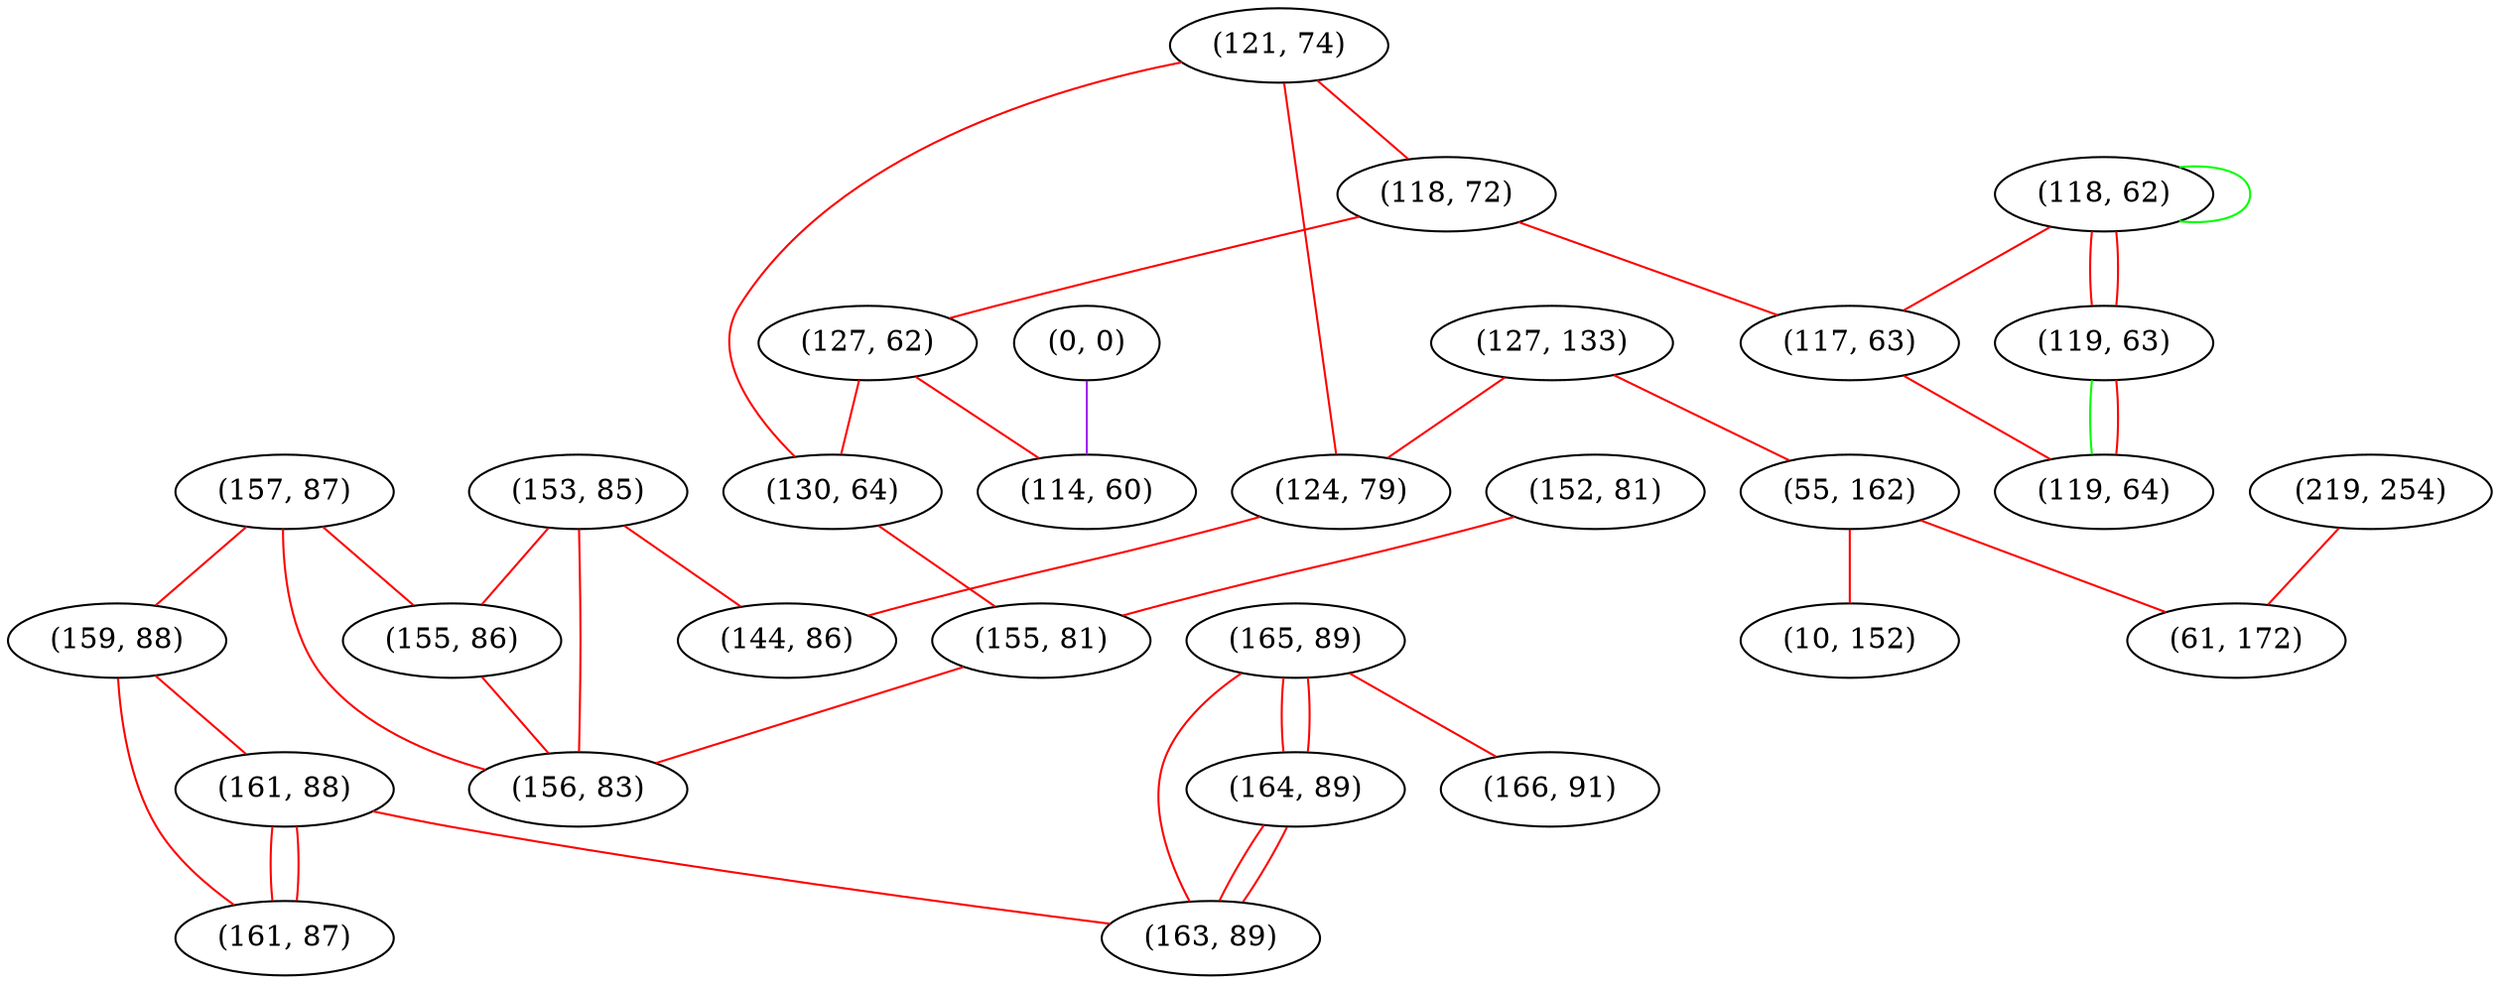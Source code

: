 graph "" {
"(121, 74)";
"(157, 87)";
"(127, 133)";
"(165, 89)";
"(124, 79)";
"(159, 88)";
"(118, 72)";
"(153, 85)";
"(127, 62)";
"(155, 86)";
"(161, 88)";
"(161, 87)";
"(55, 162)";
"(130, 64)";
"(164, 89)";
"(118, 62)";
"(0, 0)";
"(119, 63)";
"(152, 81)";
"(10, 152)";
"(155, 81)";
"(114, 60)";
"(219, 254)";
"(166, 91)";
"(156, 83)";
"(163, 89)";
"(144, 86)";
"(61, 172)";
"(117, 63)";
"(119, 64)";
"(121, 74)" -- "(130, 64)"  [color=red, key=0, weight=1];
"(121, 74)" -- "(124, 79)"  [color=red, key=0, weight=1];
"(121, 74)" -- "(118, 72)"  [color=red, key=0, weight=1];
"(157, 87)" -- "(159, 88)"  [color=red, key=0, weight=1];
"(157, 87)" -- "(156, 83)"  [color=red, key=0, weight=1];
"(157, 87)" -- "(155, 86)"  [color=red, key=0, weight=1];
"(127, 133)" -- "(124, 79)"  [color=red, key=0, weight=1];
"(127, 133)" -- "(55, 162)"  [color=red, key=0, weight=1];
"(165, 89)" -- "(166, 91)"  [color=red, key=0, weight=1];
"(165, 89)" -- "(163, 89)"  [color=red, key=0, weight=1];
"(165, 89)" -- "(164, 89)"  [color=red, key=0, weight=1];
"(165, 89)" -- "(164, 89)"  [color=red, key=1, weight=1];
"(124, 79)" -- "(144, 86)"  [color=red, key=0, weight=1];
"(159, 88)" -- "(161, 88)"  [color=red, key=0, weight=1];
"(159, 88)" -- "(161, 87)"  [color=red, key=0, weight=1];
"(118, 72)" -- "(127, 62)"  [color=red, key=0, weight=1];
"(118, 72)" -- "(117, 63)"  [color=red, key=0, weight=1];
"(153, 85)" -- "(144, 86)"  [color=red, key=0, weight=1];
"(153, 85)" -- "(156, 83)"  [color=red, key=0, weight=1];
"(153, 85)" -- "(155, 86)"  [color=red, key=0, weight=1];
"(127, 62)" -- "(130, 64)"  [color=red, key=0, weight=1];
"(127, 62)" -- "(114, 60)"  [color=red, key=0, weight=1];
"(155, 86)" -- "(156, 83)"  [color=red, key=0, weight=1];
"(161, 88)" -- "(163, 89)"  [color=red, key=0, weight=1];
"(161, 88)" -- "(161, 87)"  [color=red, key=0, weight=1];
"(161, 88)" -- "(161, 87)"  [color=red, key=1, weight=1];
"(55, 162)" -- "(10, 152)"  [color=red, key=0, weight=1];
"(55, 162)" -- "(61, 172)"  [color=red, key=0, weight=1];
"(130, 64)" -- "(155, 81)"  [color=red, key=0, weight=1];
"(164, 89)" -- "(163, 89)"  [color=red, key=0, weight=1];
"(164, 89)" -- "(163, 89)"  [color=red, key=1, weight=1];
"(118, 62)" -- "(117, 63)"  [color=red, key=0, weight=1];
"(118, 62)" -- "(119, 63)"  [color=red, key=0, weight=1];
"(118, 62)" -- "(119, 63)"  [color=red, key=1, weight=1];
"(118, 62)" -- "(118, 62)"  [color=green, key=0, weight=2];
"(0, 0)" -- "(114, 60)"  [color=purple, key=0, weight=4];
"(119, 63)" -- "(119, 64)"  [color=green, key=0, weight=2];
"(119, 63)" -- "(119, 64)"  [color=red, key=1, weight=1];
"(152, 81)" -- "(155, 81)"  [color=red, key=0, weight=1];
"(155, 81)" -- "(156, 83)"  [color=red, key=0, weight=1];
"(219, 254)" -- "(61, 172)"  [color=red, key=0, weight=1];
"(117, 63)" -- "(119, 64)"  [color=red, key=0, weight=1];
}
